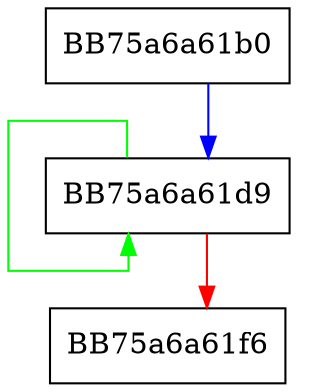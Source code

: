 digraph SSE_punpckhdq {
  node [shape="box"];
  graph [splines=ortho];
  BB75a6a61b0 -> BB75a6a61d9 [color="blue"];
  BB75a6a61d9 -> BB75a6a61d9 [color="green"];
  BB75a6a61d9 -> BB75a6a61f6 [color="red"];
}